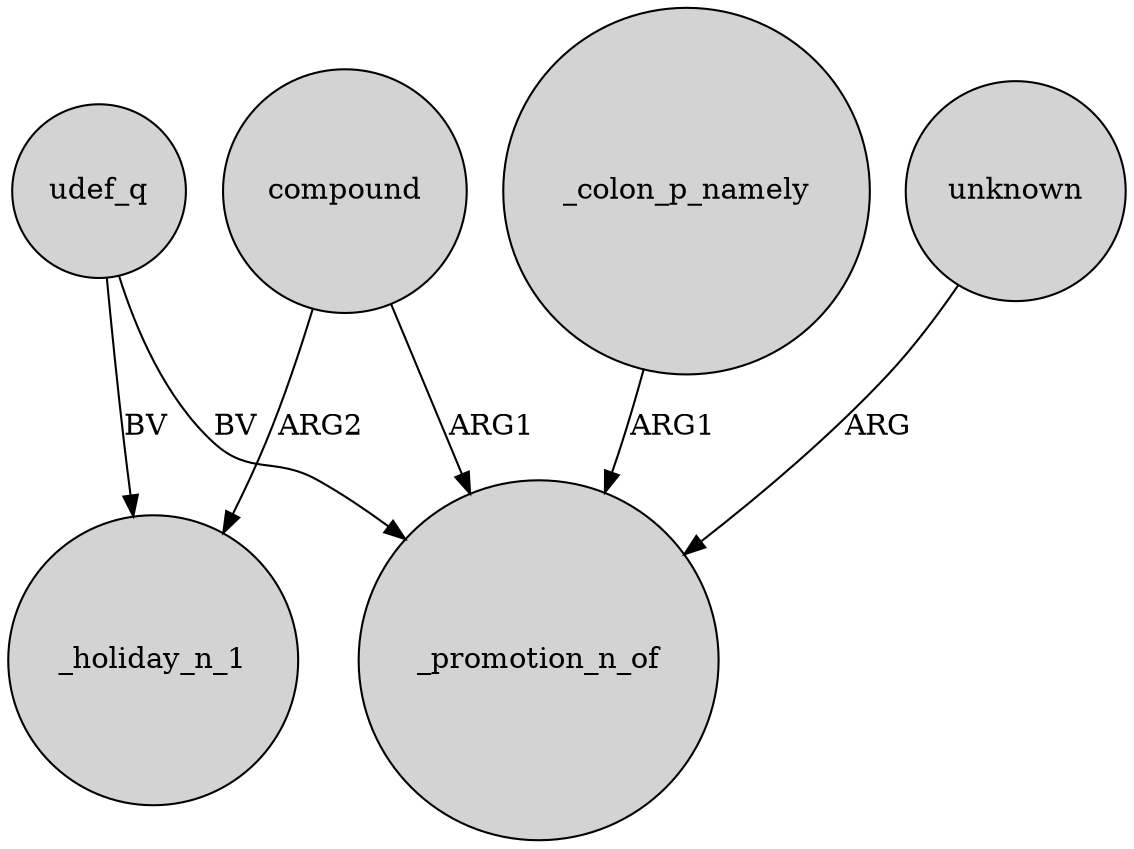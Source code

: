 digraph {
	node [shape=circle style=filled]
	udef_q -> _promotion_n_of [label=BV]
	_colon_p_namely -> _promotion_n_of [label=ARG1]
	compound -> _promotion_n_of [label=ARG1]
	udef_q -> _holiday_n_1 [label=BV]
	compound -> _holiday_n_1 [label=ARG2]
	unknown -> _promotion_n_of [label=ARG]
}
